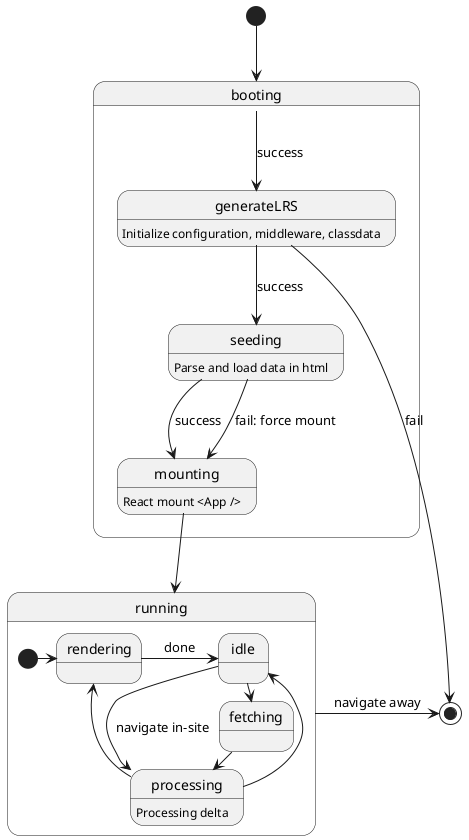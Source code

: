 @startuml
' libro - client - lifespan

state booting {
    state generateLRS : Initialize configuration, middleware, classdata
    state seeding : Parse and load data in html
    state mounting : React mount <App />
}
state running {
    state idle
    state processing : Processing delta
    state rendering
    state fetching

    [*] -> rendering
    rendering -> idle : done
    idle -> processing : navigate in-site
    idle -> fetching : test
    fetching -> processing
    processing --> rendering
    processing --> idle

}

[*] --> booting
booting --> generateLRS : success
generateLRS --> seeding : success
generateLRS -> [*] : fail
seeding -> mounting : success
seeding --> mounting : fail: force mount

mounting --> running
running -> [*] : navigate away
@enduml
